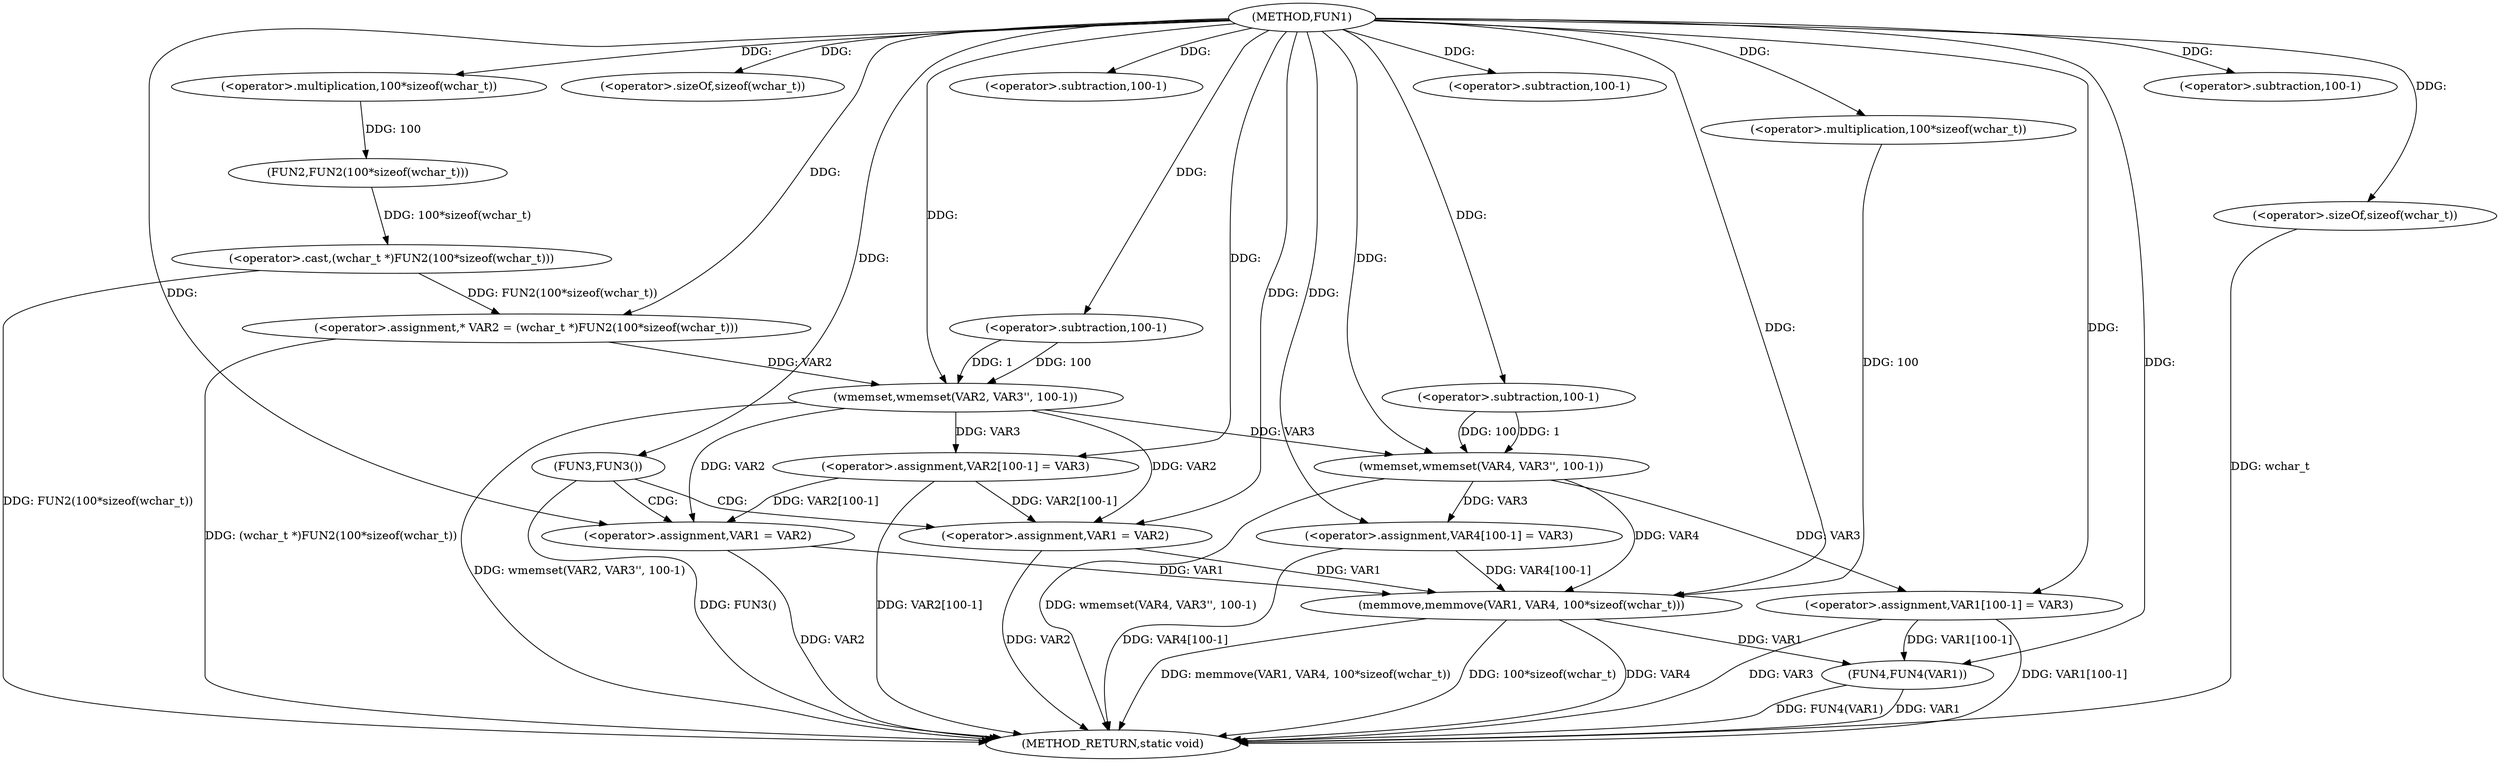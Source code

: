digraph FUN1 {  
"1000100" [label = "(METHOD,FUN1)" ]
"1000168" [label = "(METHOD_RETURN,static void)" ]
"1000104" [label = "(<operator>.assignment,* VAR2 = (wchar_t *)FUN2(100*sizeof(wchar_t)))" ]
"1000106" [label = "(<operator>.cast,(wchar_t *)FUN2(100*sizeof(wchar_t)))" ]
"1000108" [label = "(FUN2,FUN2(100*sizeof(wchar_t)))" ]
"1000109" [label = "(<operator>.multiplication,100*sizeof(wchar_t))" ]
"1000111" [label = "(<operator>.sizeOf,sizeof(wchar_t))" ]
"1000113" [label = "(wmemset,wmemset(VAR2, VAR3'', 100-1))" ]
"1000116" [label = "(<operator>.subtraction,100-1)" ]
"1000119" [label = "(<operator>.assignment,VAR2[100-1] = VAR3)" ]
"1000122" [label = "(<operator>.subtraction,100-1)" ]
"1000127" [label = "(FUN3,FUN3())" ]
"1000129" [label = "(<operator>.assignment,VAR1 = VAR2)" ]
"1000134" [label = "(<operator>.assignment,VAR1 = VAR2)" ]
"1000139" [label = "(wmemset,wmemset(VAR4, VAR3'', 100-1))" ]
"1000142" [label = "(<operator>.subtraction,100-1)" ]
"1000145" [label = "(<operator>.assignment,VAR4[100-1] = VAR3)" ]
"1000148" [label = "(<operator>.subtraction,100-1)" ]
"1000152" [label = "(memmove,memmove(VAR1, VAR4, 100*sizeof(wchar_t)))" ]
"1000155" [label = "(<operator>.multiplication,100*sizeof(wchar_t))" ]
"1000157" [label = "(<operator>.sizeOf,sizeof(wchar_t))" ]
"1000159" [label = "(<operator>.assignment,VAR1[100-1] = VAR3)" ]
"1000162" [label = "(<operator>.subtraction,100-1)" ]
"1000166" [label = "(FUN4,FUN4(VAR1))" ]
  "1000106" -> "1000168"  [ label = "DDG: FUN2(100*sizeof(wchar_t))"] 
  "1000159" -> "1000168"  [ label = "DDG: VAR1[100-1]"] 
  "1000139" -> "1000168"  [ label = "DDG: wmemset(VAR4, VAR3'', 100-1)"] 
  "1000127" -> "1000168"  [ label = "DDG: FUN3()"] 
  "1000152" -> "1000168"  [ label = "DDG: VAR4"] 
  "1000104" -> "1000168"  [ label = "DDG: (wchar_t *)FUN2(100*sizeof(wchar_t))"] 
  "1000166" -> "1000168"  [ label = "DDG: FUN4(VAR1)"] 
  "1000152" -> "1000168"  [ label = "DDG: memmove(VAR1, VAR4, 100*sizeof(wchar_t))"] 
  "1000152" -> "1000168"  [ label = "DDG: 100*sizeof(wchar_t)"] 
  "1000157" -> "1000168"  [ label = "DDG: wchar_t"] 
  "1000166" -> "1000168"  [ label = "DDG: VAR1"] 
  "1000113" -> "1000168"  [ label = "DDG: wmemset(VAR2, VAR3'', 100-1)"] 
  "1000119" -> "1000168"  [ label = "DDG: VAR2[100-1]"] 
  "1000134" -> "1000168"  [ label = "DDG: VAR2"] 
  "1000145" -> "1000168"  [ label = "DDG: VAR4[100-1]"] 
  "1000129" -> "1000168"  [ label = "DDG: VAR2"] 
  "1000159" -> "1000168"  [ label = "DDG: VAR3"] 
  "1000106" -> "1000104"  [ label = "DDG: FUN2(100*sizeof(wchar_t))"] 
  "1000100" -> "1000104"  [ label = "DDG: "] 
  "1000108" -> "1000106"  [ label = "DDG: 100*sizeof(wchar_t)"] 
  "1000109" -> "1000108"  [ label = "DDG: 100"] 
  "1000100" -> "1000109"  [ label = "DDG: "] 
  "1000100" -> "1000111"  [ label = "DDG: "] 
  "1000104" -> "1000113"  [ label = "DDG: VAR2"] 
  "1000100" -> "1000113"  [ label = "DDG: "] 
  "1000116" -> "1000113"  [ label = "DDG: 100"] 
  "1000116" -> "1000113"  [ label = "DDG: 1"] 
  "1000100" -> "1000116"  [ label = "DDG: "] 
  "1000113" -> "1000119"  [ label = "DDG: VAR3"] 
  "1000100" -> "1000119"  [ label = "DDG: "] 
  "1000100" -> "1000122"  [ label = "DDG: "] 
  "1000100" -> "1000127"  [ label = "DDG: "] 
  "1000113" -> "1000129"  [ label = "DDG: VAR2"] 
  "1000119" -> "1000129"  [ label = "DDG: VAR2[100-1]"] 
  "1000100" -> "1000129"  [ label = "DDG: "] 
  "1000113" -> "1000134"  [ label = "DDG: VAR2"] 
  "1000119" -> "1000134"  [ label = "DDG: VAR2[100-1]"] 
  "1000100" -> "1000134"  [ label = "DDG: "] 
  "1000100" -> "1000139"  [ label = "DDG: "] 
  "1000113" -> "1000139"  [ label = "DDG: VAR3"] 
  "1000142" -> "1000139"  [ label = "DDG: 100"] 
  "1000142" -> "1000139"  [ label = "DDG: 1"] 
  "1000100" -> "1000142"  [ label = "DDG: "] 
  "1000139" -> "1000145"  [ label = "DDG: VAR3"] 
  "1000100" -> "1000145"  [ label = "DDG: "] 
  "1000100" -> "1000148"  [ label = "DDG: "] 
  "1000129" -> "1000152"  [ label = "DDG: VAR1"] 
  "1000134" -> "1000152"  [ label = "DDG: VAR1"] 
  "1000100" -> "1000152"  [ label = "DDG: "] 
  "1000139" -> "1000152"  [ label = "DDG: VAR4"] 
  "1000145" -> "1000152"  [ label = "DDG: VAR4[100-1]"] 
  "1000155" -> "1000152"  [ label = "DDG: 100"] 
  "1000100" -> "1000155"  [ label = "DDG: "] 
  "1000100" -> "1000157"  [ label = "DDG: "] 
  "1000100" -> "1000159"  [ label = "DDG: "] 
  "1000139" -> "1000159"  [ label = "DDG: VAR3"] 
  "1000100" -> "1000162"  [ label = "DDG: "] 
  "1000159" -> "1000166"  [ label = "DDG: VAR1[100-1]"] 
  "1000152" -> "1000166"  [ label = "DDG: VAR1"] 
  "1000100" -> "1000166"  [ label = "DDG: "] 
  "1000127" -> "1000129"  [ label = "CDG: "] 
  "1000127" -> "1000134"  [ label = "CDG: "] 
}

